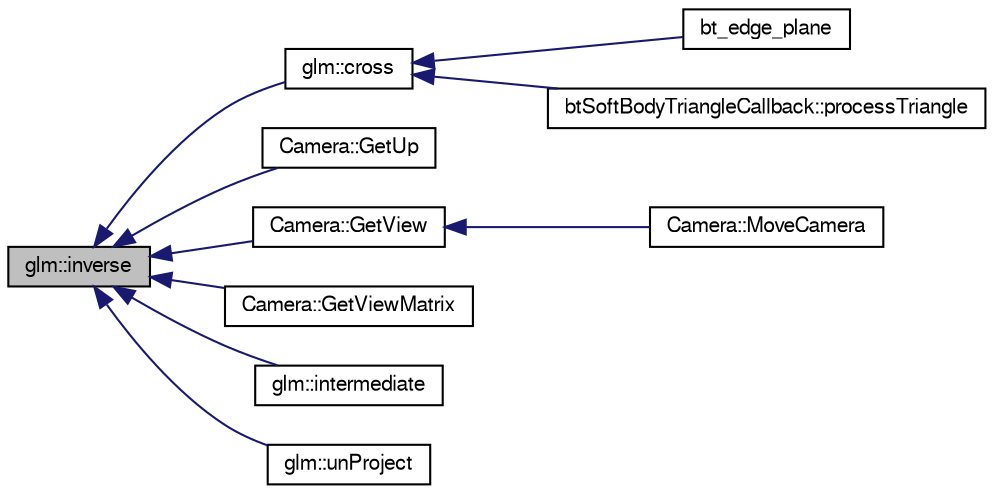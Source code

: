 digraph G
{
  bgcolor="transparent";
  edge [fontname="FreeSans",fontsize=10,labelfontname="FreeSans",labelfontsize=10];
  node [fontname="FreeSans",fontsize=10,shape=record];
  rankdir=LR;
  Node1 [label="glm::inverse",height=0.2,width=0.4,color="black", fillcolor="grey75", style="filled" fontcolor="black"];
  Node1 -> Node2 [dir=back,color="midnightblue",fontsize=10,style="solid"];
  Node2 [label="glm::cross",height=0.2,width=0.4,color="black",URL="$group__gtx__quaternion.html#gd81a2ea5c1048d8101ce2876eb6569f7"];
  Node2 -> Node3 [dir=back,color="midnightblue",fontsize=10,style="solid"];
  Node3 [label="bt_edge_plane",height=0.2,width=0.4,color="black",URL="$bt_geometry_operations_8h.html#8ef83f3444ff4b984beb7c1c593cb0eb",tooltip="Calc a plane from a triangle edge an a normal. plane is a vec4f."];
  Node2 -> Node4 [dir=back,color="midnightblue",fontsize=10,style="solid"];
  Node4 [label="btSoftBodyTriangleCallback::processTriangle",height=0.2,width=0.4,color="black",URL="$classbt_soft_body_triangle_callback.html#0f8b46eba213eb55a451e182d2f6a9be"];
  Node1 -> Node5 [dir=back,color="midnightblue",fontsize=10,style="solid"];
  Node5 [label="Camera::GetUp",height=0.2,width=0.4,color="black",URL="$class_camera.html#ff61f06284cca3216accdf556dfbd3c1",tooltip="Gets the camera position."];
  Node1 -> Node6 [dir=back,color="midnightblue",fontsize=10,style="solid"];
  Node6 [label="Camera::GetView",height=0.2,width=0.4,color="black",URL="$class_camera.html#338c5baf20b57652828c53e0791adf9a",tooltip="Gets the camera view."];
  Node6 -> Node7 [dir=back,color="midnightblue",fontsize=10,style="solid"];
  Node7 [label="Camera::MoveCamera",height=0.2,width=0.4,color="black",URL="$class_camera.html#ec3a27aa4de4ad2d10d421ee2fa54223",tooltip="Moves the camera."];
  Node1 -> Node8 [dir=back,color="midnightblue",fontsize=10,style="solid"];
  Node8 [label="Camera::GetViewMatrix",height=0.2,width=0.4,color="black",URL="$class_camera.html#ffa333055635aed96518c4c66be9a70c",tooltip="Gets the view matrix."];
  Node1 -> Node9 [dir=back,color="midnightblue",fontsize=10,style="solid"];
  Node9 [label="glm::intermediate",height=0.2,width=0.4,color="black",URL="$group__gtx__quaternion.html#ge94a070898e8be560a5dcf8e15854b2d"];
  Node1 -> Node10 [dir=back,color="midnightblue",fontsize=10,style="solid"];
  Node10 [label="glm::unProject",height=0.2,width=0.4,color="black",URL="$group__gtc__matrix__transform.html#g90b6f19047316d870f88e0a50d8b13f3"];
}
